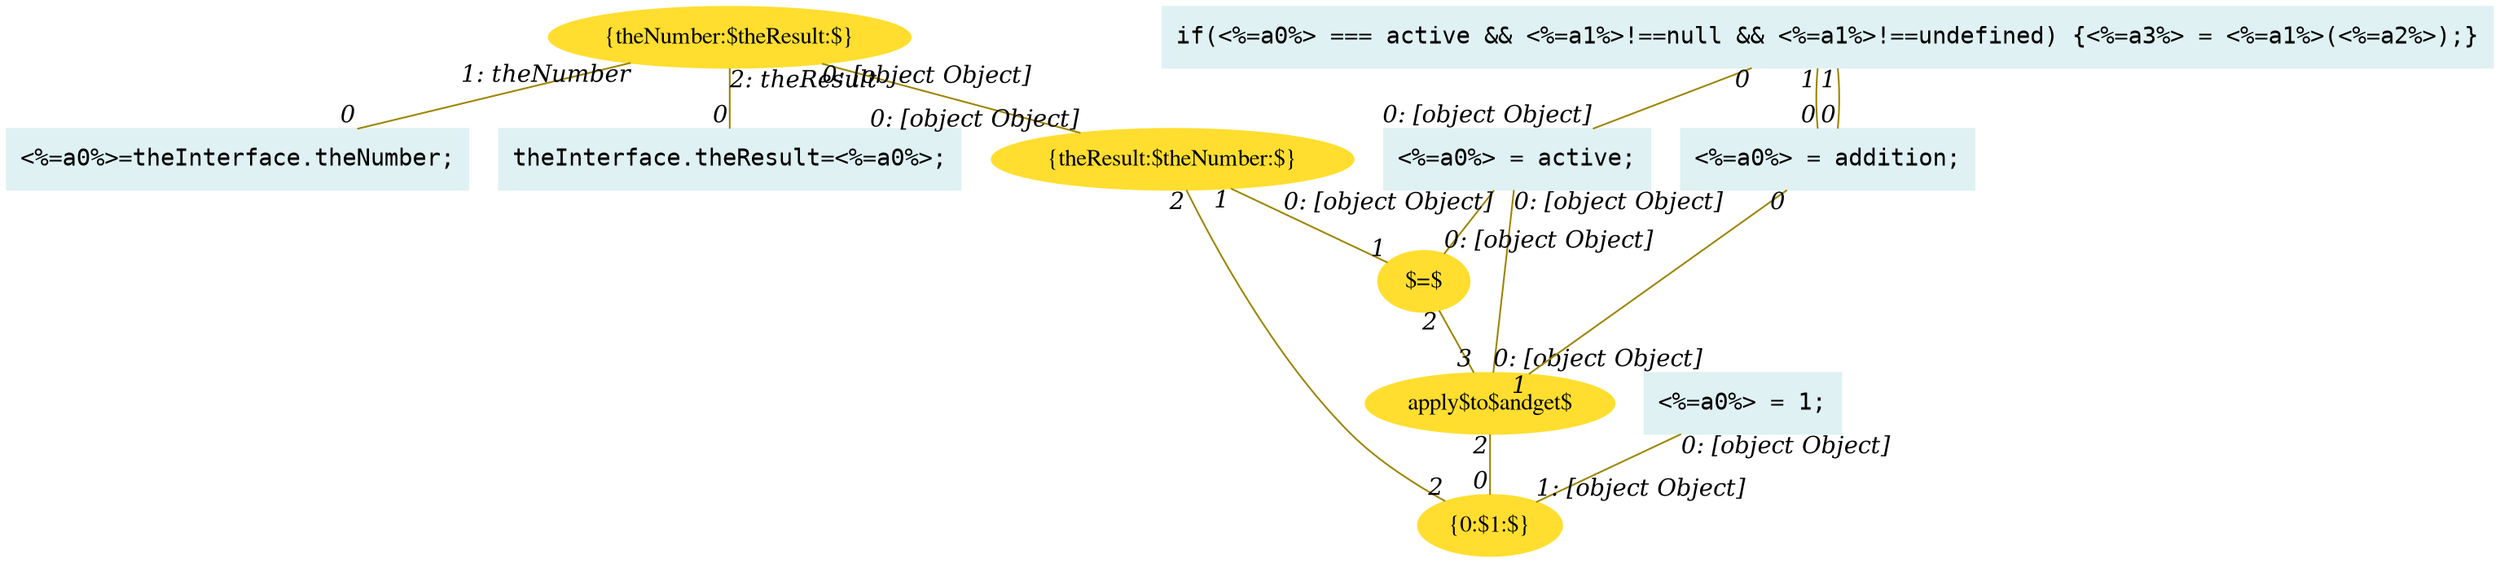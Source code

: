 digraph g{node_6996 [shape="box", style="filled", color="#dff1f2", fontname="Courier", label="<%=a0%>=theInterface.theNumber;
" ]
node_6998 [shape="box", style="filled", color="#dff1f2", fontname="Courier", label="theInterface.theResult=<%=a0%>;
" ]
node_7000 [shape="ellipse", style="filled", color="#ffde2f", fontname="Times", label="{theNumber:$theResult:$}" ]
node_7012 [shape="ellipse", style="filled", color="#ffde2f", fontname="Times", label="{theResult:$theNumber:$}" ]
node_7026 [shape="ellipse", style="filled", color="#ffde2f", fontname="Times", label="{0:$1:$}" ]
node_7030 [shape="ellipse", style="filled", color="#ffde2f", fontname="Times", label="apply$to$andget$" ]
node_7039 [shape="ellipse", style="filled", color="#ffde2f", fontname="Times", label="$=$" ]
node_7052 [shape="box", style="filled", color="#dff1f2", fontname="Courier", label="<%=a0%> = active;
" ]
node_7057 [shape="box", style="filled", color="#dff1f2", fontname="Courier", label="<%=a0%> = addition;
" ]
node_7059 [shape="box", style="filled", color="#dff1f2", fontname="Courier", label="<%=a0%> = 1;
" ]
node_7061 [shape="box", style="filled", color="#dff1f2", fontname="Courier", label="if(<%=a0%> === active && <%=a1%>!==null && <%=a1%>!==undefined) {<%=a3%> = <%=a1%>(<%=a2%>);}
" ]
node_7000 -> node_6996 [dir=none, arrowHead=none, fontname="Times-Italic", arrowsize=1, color="#9d8400", label="",  headlabel="0", taillabel="1: theNumber" ]
node_7000 -> node_6998 [dir=none, arrowHead=none, fontname="Times-Italic", arrowsize=1, color="#9d8400", label="",  headlabel="0", taillabel="2: theResult" ]
node_7030 -> node_7026 [dir=none, arrowHead=none, fontname="Times-Italic", arrowsize=1, color="#9d8400", label="",  headlabel="0", taillabel="2" ]
node_7012 -> node_7039 [dir=none, arrowHead=none, fontname="Times-Italic", arrowsize=1, color="#9d8400", label="",  headlabel="1", taillabel="1" ]
node_7012 -> node_7026 [dir=none, arrowHead=none, fontname="Times-Italic", arrowsize=1, color="#9d8400", label="",  headlabel="2", taillabel="2" ]
node_7052 -> node_7030 [dir=none, arrowHead=none, fontname="Times-Italic", arrowsize=1, color="#9d8400", label="",  headlabel="0: [object Object]", taillabel="0: [object Object]" ]
node_7039 -> node_7030 [dir=none, arrowHead=none, fontname="Times-Italic", arrowsize=1, color="#9d8400", label="",  headlabel="3", taillabel="2" ]
node_7052 -> node_7039 [dir=none, arrowHead=none, fontname="Times-Italic", arrowsize=1, color="#9d8400", label="",  headlabel="0: [object Object]", taillabel="0: [object Object]" ]
node_7000 -> node_7012 [dir=none, arrowHead=none, fontname="Times-Italic", arrowsize=1, color="#9d8400", label="",  headlabel="0: [object Object]", taillabel="0: [object Object]" ]
node_7057 -> node_7030 [dir=none, arrowHead=none, fontname="Times-Italic", arrowsize=1, color="#9d8400", label="",  headlabel="1", taillabel="0" ]
node_7059 -> node_7026 [dir=none, arrowHead=none, fontname="Times-Italic", arrowsize=1, color="#9d8400", label="",  headlabel="1: [object Object]", taillabel="0: [object Object]" ]
node_7061 -> node_7052 [dir=none, arrowHead=none, fontname="Times-Italic", arrowsize=1, color="#9d8400", label="",  headlabel="0: [object Object]", taillabel="0" ]
node_7061 -> node_7057 [dir=none, arrowHead=none, fontname="Times-Italic", arrowsize=1, color="#9d8400", label="",  headlabel="0", taillabel="1" ]
node_7061 -> node_7057 [dir=none, arrowHead=none, fontname="Times-Italic", arrowsize=1, color="#9d8400", label="",  headlabel="0", taillabel="1" ]
}